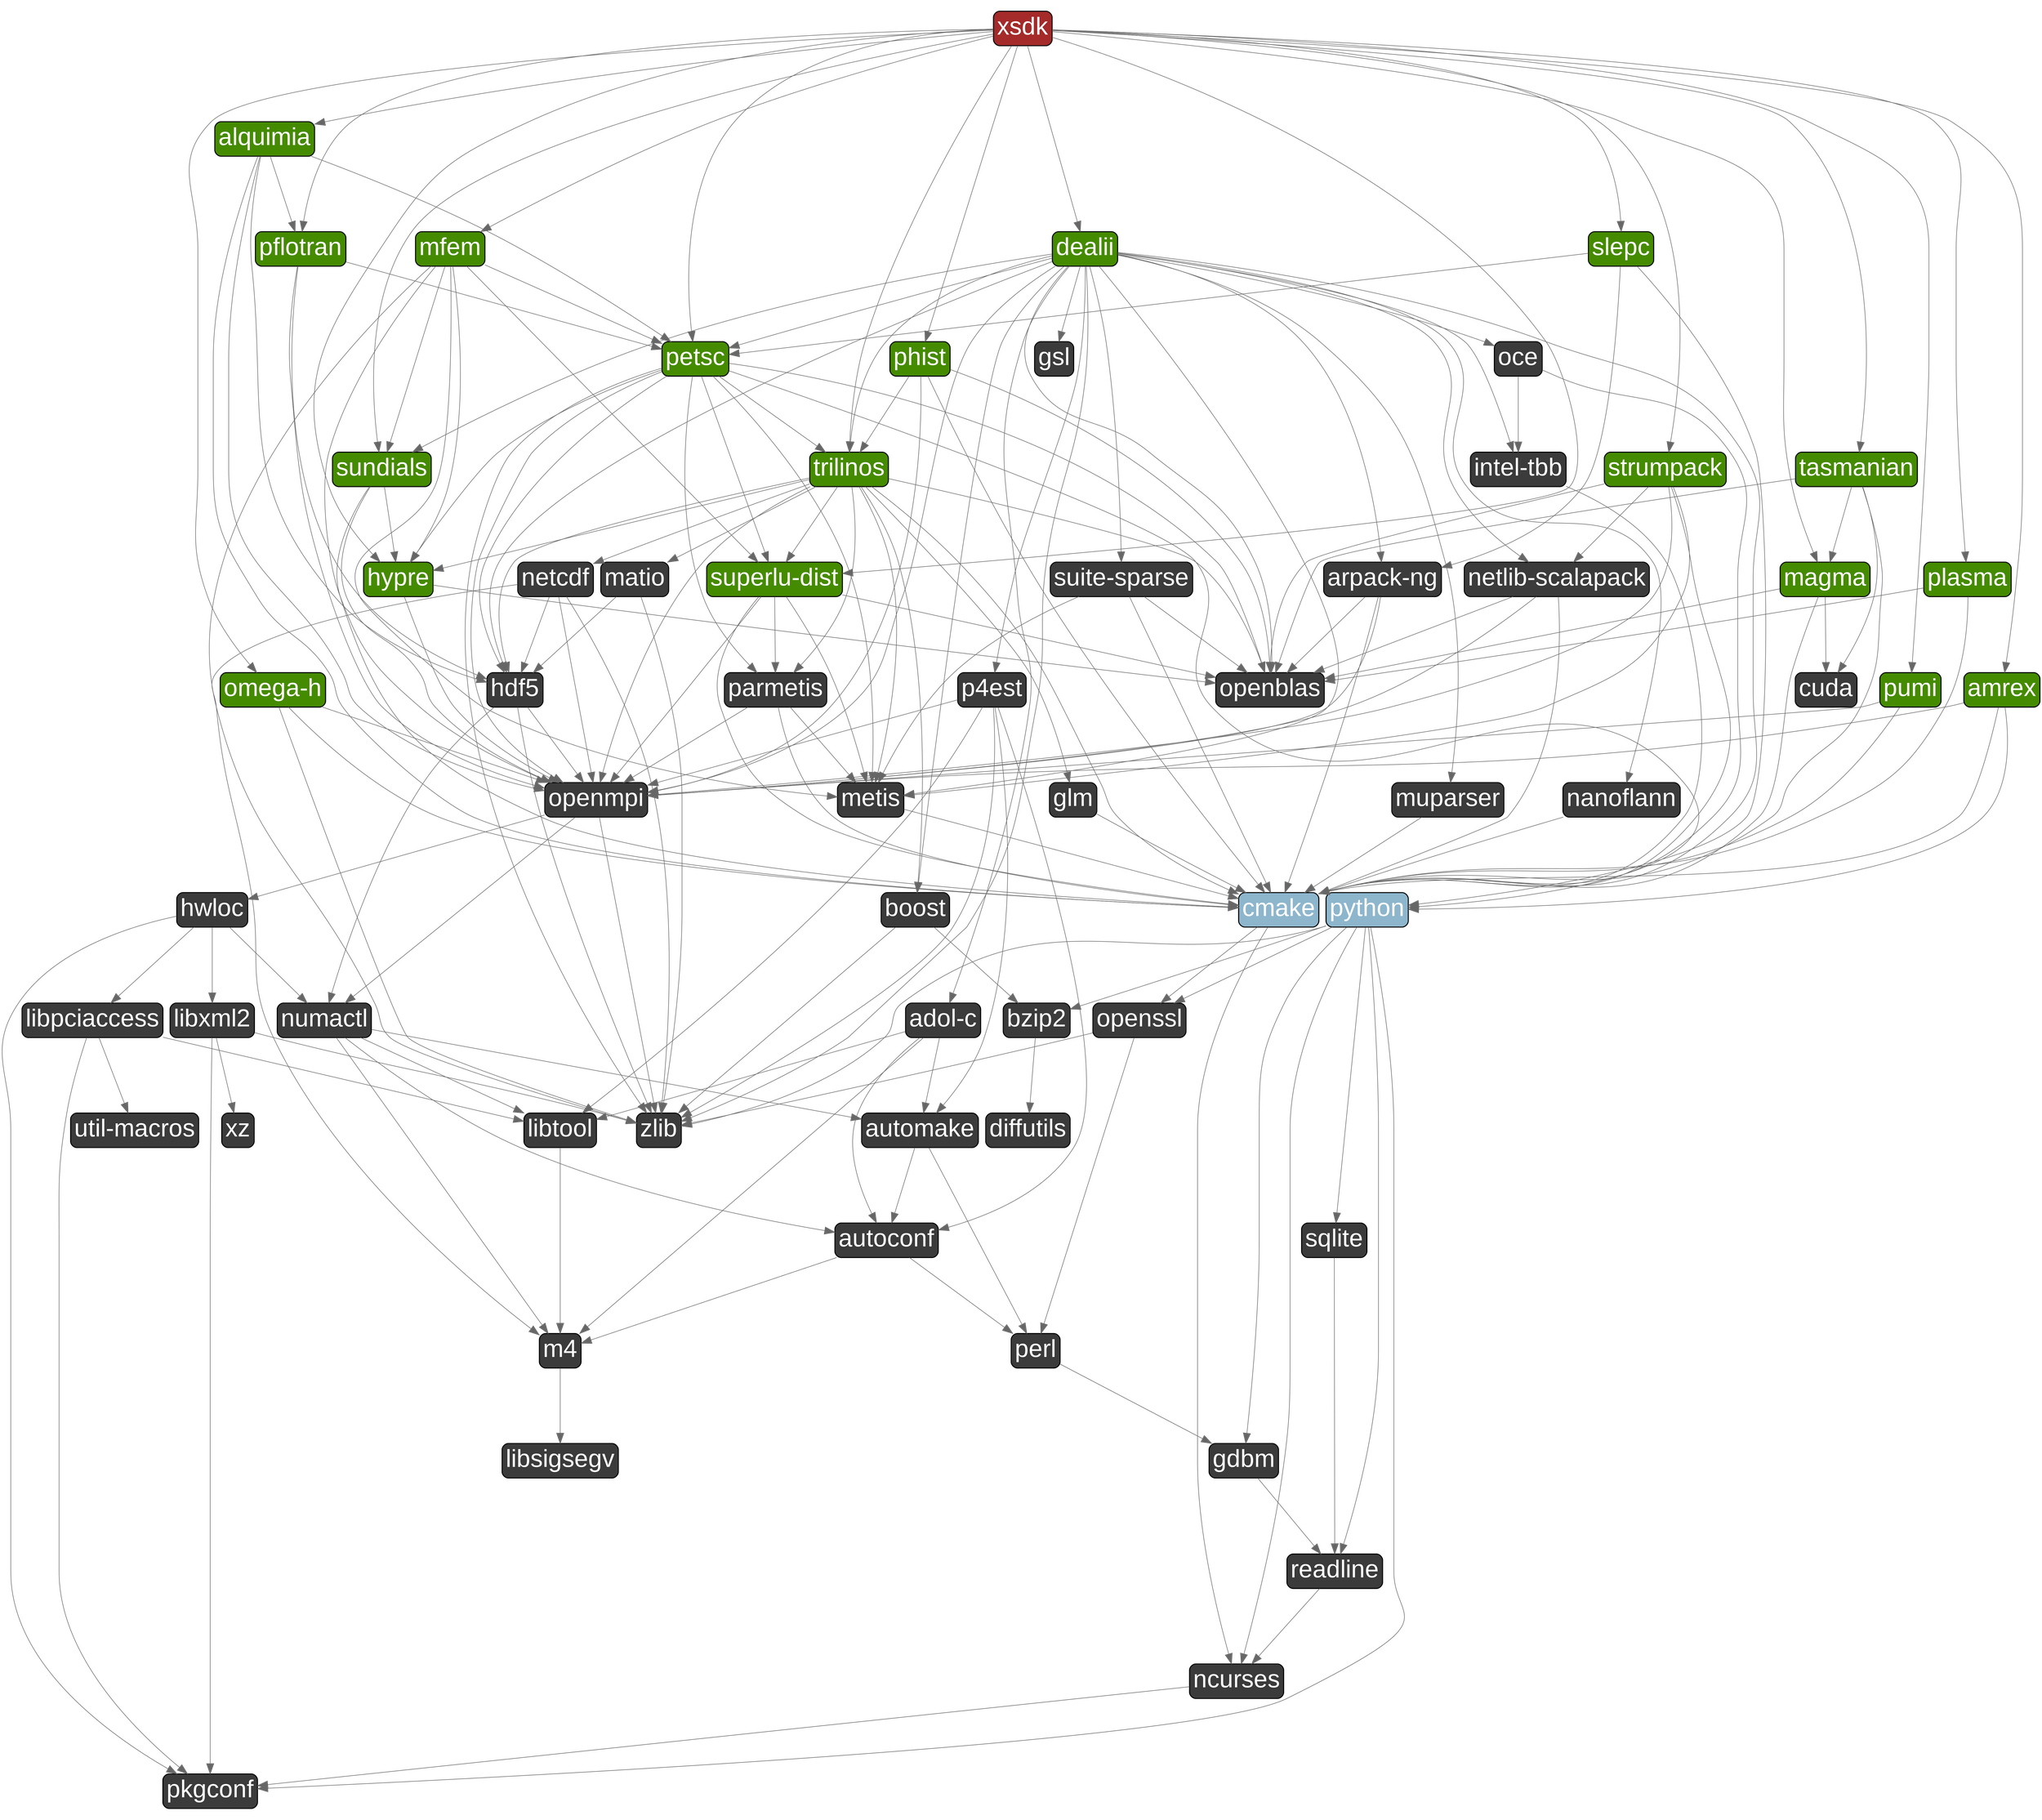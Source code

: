 digraph G {
  labelloc = "b"
  rankdir = "TB"
  ranksep = "1"
  ratio = ".9"
  nodesep = ".2"
  bgcolor = "transparent"
edge[
     penwidth = "1"
     color = "#666666"
     arrowsize = "2"
]
node[
     fontname=Arial,
     penwidth=2,
     fontsize=48,
     margin=.1,
     shape=box,
     fillcolor=brown,
     fontcolor=white,
     style="rounded,filled"]

  "xsdk" [label="xsdk"]
  "alquimia" [label="alquimia",fillcolor="chartreuse4"]
  "cmake" [label="cmake",fillcolor="lightskyblue3"]
  "ncurses" [label="ncurses",fillcolor="gray23"]
  "pkgconf" [label="pkgconf",fillcolor="gray23"]
  "openssl" [label="openssl",fillcolor="gray23"]
  "perl" [label="perl",fillcolor="gray23"]
  "gdbm" [label="gdbm",fillcolor="gray23"]
  "readline" [label="readline",fillcolor="gray23"]
  "zlib" [label="zlib",fillcolor="gray23"]
  "hdf5" [label="hdf5",fillcolor="gray23"]
  "numactl" [label="numactl",fillcolor="gray23"]
  "autoconf" [label="autoconf",fillcolor="gray23"]
  "m4" [label="m4",fillcolor="gray23"]
  "libsigsegv" [label="libsigsegv",fillcolor="gray23"]
  "automake" [label="automake",fillcolor="gray23"]
  "libtool" [label="libtool",fillcolor="gray23"]
  "openmpi" [label="openmpi",fillcolor="gray23"]
  "hwloc" [label="hwloc",fillcolor="gray23"]
  "libpciaccess" [label="libpciaccess",fillcolor="gray23"]
  "util-macros" [label="util-macros",fillcolor="gray23"]
  "libxml2" [label="libxml2",fillcolor="gray23"]
  "xz" [label="xz",fillcolor="gray23"]
  "petsc" [label="petsc",fillcolor="chartreuse4"]
  "hypre" [label="hypre",fillcolor="chartreuse4"]
  "openblas" [label="openblas",fillcolor="gray23"]
  "metis" [label="metis",fillcolor="gray23"]
  "parmetis" [label="parmetis",fillcolor="gray23"]
  "python" [label="python",fillcolor="lightskyblue3"]
  "bzip2" [label="bzip2",fillcolor="gray23"]
  "diffutils" [label="diffutils",fillcolor="gray23"]
  "sqlite" [label="sqlite",fillcolor="gray23"]
  "superlu-dist" [label="superlu-dist",fillcolor="chartreuse4"]
  "trilinos" [label="trilinos",fillcolor="chartreuse4"]
  "boost" [label="boost",fillcolor="gray23"]
  "glm" [label="glm",fillcolor="gray23"]
  "matio" [label="matio",fillcolor="gray23"]
  "netcdf" [label="netcdf",fillcolor="gray23"]
  "pflotran" [label="pflotran",fillcolor="chartreuse4"]
  "amrex" [label="amrex",fillcolor="chartreuse4"]
  "dealii" [label="dealii",fillcolor="chartreuse4"]
  "adol-c" [label="adol-c",fillcolor="gray23"]
  "arpack-ng" [label="arpack-ng",fillcolor="gray23"]
  "gsl" [label="gsl",fillcolor="gray23"]
  "intel-tbb" [label="intel-tbb",fillcolor="gray23"]
  "muparser" [label="muparser",fillcolor="gray23"]
  "nanoflann" [label="nanoflann",fillcolor="gray23"]
  "netlib-scalapack" [label="netlib-scalapack",fillcolor="gray23"]
  "oce" [label="oce",fillcolor="gray23"]
  "p4est" [label="p4est",fillcolor="gray23"]
  "suite-sparse" [label="suite-sparse",fillcolor="gray23"]
  "sundials" [label="sundials",fillcolor="chartreuse4"]
  "magma" [label="magma",fillcolor="chartreuse4"]
  "cuda" [label="cuda",fillcolor="gray23"]
  "mfem" [label="mfem",fillcolor="chartreuse4"]
  "omega-h" [label="omega-h",fillcolor="chartreuse4"]
  "phist" [label="phist",fillcolor="chartreuse4"]
  "plasma" [label="plasma",fillcolor="chartreuse4"]
  "pumi" [label="pumi",fillcolor="chartreuse4"]
  "slepc" [label="slepc",fillcolor="chartreuse4"]
  "strumpack" [label="strumpack",fillcolor="chartreuse4"]
  "tasmanian" [label="tasmanian",fillcolor="chartreuse4"]

  "xsdk" -> "tasmanian"
  "automake" -> "perl"
  "petsc" -> "hypre"
  "python" -> "readline"
  "petsc" -> "hdf5"
  "matio" -> "hdf5"
  "boost" -> "bzip2"
  "cmake" -> "openssl"
  "python" -> "openssl"
  "trilinos" -> "superlu-dist"
  "arpack-ng" -> "openblas"
  "mfem" -> "petsc"
  "perl" -> "gdbm"
  "trilinos" -> "matio"
  "xsdk" -> "alquimia"
  "xsdk" -> "pflotran"
  "hypre" -> "openmpi"
  "python" -> "sqlite"
  "tasmanian" -> "openblas"
  "boost" -> "zlib"
  "trilinos" -> "boost"
  "trilinos" -> "cmake"
  "magma" -> "cuda"
  "netcdf" -> "hdf5"
  "trilinos" -> "hdf5"
  "plasma" -> "openblas"
  "alquimia" -> "hdf5"
  "numactl" -> "automake"
  "metis" -> "cmake"
  "autoconf" -> "m4"
  "phist" -> "openblas"
  "ncurses" -> "pkgconf"
  "openssl" -> "perl"
  "matio" -> "zlib"
  "superlu-dist" -> "openblas"
  "libxml2" -> "xz"
  "dealii" -> "trilinos"
  "omega-h" -> "cmake"
  "strumpack" -> "netlib-scalapack"
  "netcdf" -> "zlib"
  "p4est" -> "zlib"
  "xsdk" -> "amrex"
  "hwloc" -> "numactl"
  "omega-h" -> "openmpi"
  "suite-sparse" -> "metis"
  "sqlite" -> "readline"
  "trilinos" -> "glm"
  "strumpack" -> "metis"
  "pflotran" -> "petsc"
  "alquimia" -> "openmpi"
  "dealii" -> "metis"
  "trilinos" -> "openmpi"
  "dealii" -> "p4est"
  "intel-tbb" -> "cmake"
  "nanoflann" -> "cmake"
  "openmpi" -> "zlib"
  "sundials" -> "hypre"
  "python" -> "pkgconf"
  "strumpack" -> "openmpi"
  "python" -> "gdbm"
  "phist" -> "cmake"
  "dealii" -> "suite-sparse"
  "mfem" -> "zlib"
  "libpciaccess" -> "util-macros"
  "adol-c" -> "libtool"
  "alquimia" -> "pflotran"
  "petsc" -> "trilinos"
  "amrex" -> "cmake"
  "amrex" -> "python"
  "adol-c" -> "autoconf"
  "petsc" -> "metis"
  "xsdk" -> "phist"
  "gdbm" -> "readline"
  "python" -> "bzip2"
  "p4est" -> "autoconf"
  "pumi" -> "cmake"
  "dealii" -> "arpack-ng"
  "petsc" -> "openmpi"
  "petsc" -> "openblas"
  "dealii" -> "openmpi"
  "trilinos" -> "metis"
  "trilinos" -> "netcdf"
  "mfem" -> "sundials"
  "cmake" -> "ncurses"
  "python" -> "ncurses"
  "hwloc" -> "libpciaccess"
  "libpciaccess" -> "libtool"
  "pflotran" -> "hdf5"
  "hwloc" -> "pkgconf"
  "dealii" -> "netlib-scalapack"
  "mfem" -> "metis"
  "sundials" -> "cmake"
  "hdf5" -> "openmpi"
  "superlu-dist" -> "metis"
  "oce" -> "intel-tbb"
  "hwloc" -> "libxml2"
  "strumpack" -> "openblas"
  "adol-c" -> "automake"
  "muparser" -> "cmake"
  "numactl" -> "m4"
  "autoconf" -> "perl"
  "xsdk" -> "omega-h"
  "superlu-dist" -> "parmetis"
  "bzip2" -> "diffutils"
  "oce" -> "cmake"
  "alquimia" -> "petsc"
  "m4" -> "libsigsegv"
  "glm" -> "cmake"
  "openmpi" -> "numactl"
  "dealii" -> "hdf5"
  "dealii" -> "sundials"
  "netlib-scalapack" -> "openmpi"
  "netlib-scalapack" -> "openblas"
  "dealii" -> "cmake"
  "alquimia" -> "cmake"
  "dealii" -> "boost"
  "xsdk" -> "strumpack"
  "libxml2" -> "zlib"
  "openssl" -> "zlib"
  "petsc" -> "superlu-dist"
  "dealii" -> "zlib"
  "tasmanian" -> "cuda"
  "petsc" -> "parmetis"
  "petsc" -> "zlib"
  "xsdk" -> "pumi"
  "mfem" -> "hypre"
  "libtool" -> "m4"
  "xsdk" -> "mfem"
  "slepc" -> "arpack-ng"
  "netlib-scalapack" -> "cmake"
  "omega-h" -> "zlib"
  "xsdk" -> "dealii"
  "tasmanian" -> "cmake"
  "suite-sparse" -> "cmake"
  "mfem" -> "openmpi"
  "magma" -> "openblas"
  "magma" -> "cmake"
  "python" -> "zlib"
  "superlu-dist" -> "openmpi"
  "adol-c" -> "m4"
  "pflotran" -> "openmpi"
  "libxml2" -> "pkgconf"
  "trilinos" -> "hypre"
  "dealii" -> "petsc"
  "pumi" -> "openmpi"
  "arpack-ng" -> "openmpi"
  "dealii" -> "intel-tbb"
  "dealii" -> "nanoflann"
  "xsdk" -> "magma"
  "p4est" -> "libtool"
  "superlu-dist" -> "cmake"
  "parmetis" -> "metis"
  "tasmanian" -> "magma"
  "xsdk" -> "superlu-dist"
  "readline" -> "ncurses"
  "numactl" -> "libtool"
  "hypre" -> "openblas"
  "hdf5" -> "zlib"
  "xsdk" -> "petsc"
  "xsdk" -> "slepc"
  "libpciaccess" -> "pkgconf"
  "xsdk" -> "sundials"
  "openmpi" -> "hwloc"
  "trilinos" -> "openblas"
  "dealii" -> "gsl"
  "parmetis" -> "cmake"
  "dealii" -> "openblas"
  "netcdf" -> "openmpi"
  "p4est" -> "openmpi"
  "dealii" -> "muparser"
  "xsdk" -> "hypre"
  "arpack-ng" -> "cmake"
  "petsc" -> "python"
  "phist" -> "trilinos"
  "automake" -> "autoconf"
  "numactl" -> "autoconf"
  "slepc" -> "python"
  "xsdk" -> "trilinos"
  "amrex" -> "openmpi"
  "dealii" -> "oce"
  "parmetis" -> "openmpi"
  "suite-sparse" -> "openblas"
  "sundials" -> "openmpi"
  "hdf5" -> "numactl"
  "mfem" -> "superlu-dist"
  "phist" -> "openmpi"
  "slepc" -> "petsc"
  "strumpack" -> "cmake"
  "trilinos" -> "parmetis"
  "xsdk" -> "plasma"
  "p4est" -> "automake"
  "netcdf" -> "m4"
  "plasma" -> "cmake"
  "dealii" -> "adol-c"
}
